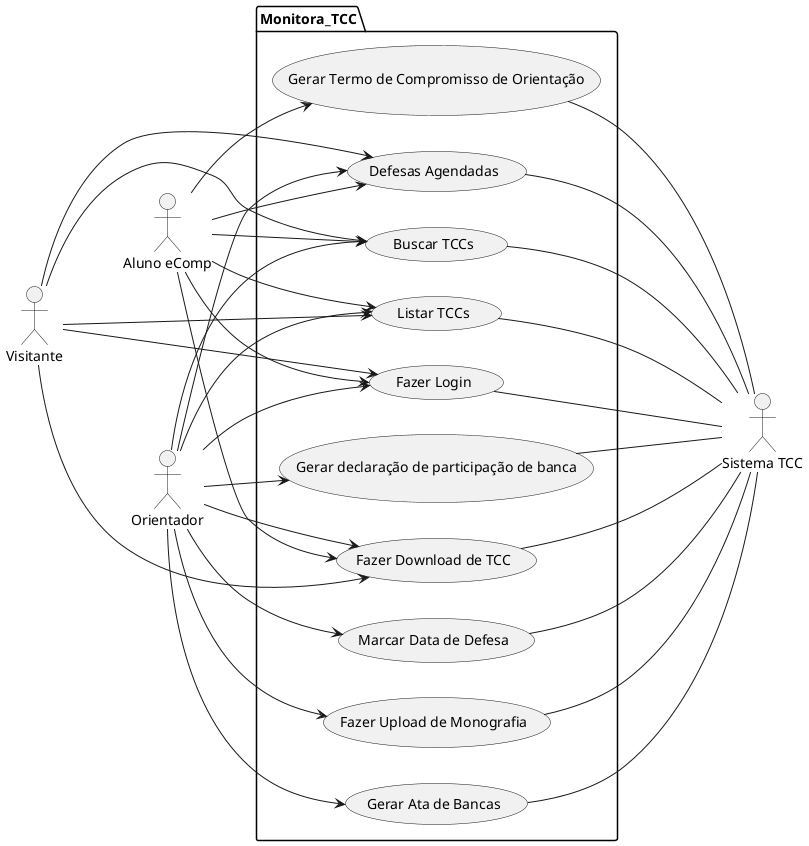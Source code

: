 @startuml casosdeuso
left to right direction

"Visitante" as Visit
"Orientador" as Prof
"Aluno eComp" as Aluno

"Sistema TCC" as Sist

package Monitora_TCC {
"Gerar declaração de participação de banca" as (Participacao)
"Listar TCCs" as (Listar)
"Buscar TCCs" as (Buscar)
"Fazer Download de TCC" as (Download)
"Fazer Login" as (Login)
"Marcar Data de Defesa" as (Data)
"Fazer Upload de Monografia" as (Upload)
"Gerar Ata de Bancas" as (Atas)
"Defesas Agendadas" as (Agendar)
"Gerar Termo de Compromisso de Orientação" as (Compromisso)
}

:Prof: --> (Listar)
:Prof: --> (Download)
:Prof: --> (Buscar)
:Prof: --> (Participacao)
:Prof: --> (Upload)
:Prof: --> (Atas)
:Prof: --> (Data)
:Prof: --> (Login)
:Prof: --> (Agendar)

:Aluno: --> (Listar)
:Aluno: --> (Download)
:Aluno: --> (Agendar)
:Aluno: --> (Buscar)
:Aluno: --> (Login)
:Aluno: --> (Compromisso)

:Visit: ---> (Listar)
:Visit: ---> (Download)
:Visit: ---> (Agendar)
:Visit: ---> (Login)
:Visit: ---> (Buscar)

(Participacao) --- :Sist:
(Upload) --- :Sist:
(Listar) --- :Sist:
(Download) --- :Sist:
(Compromisso) --- :Sist:
(Agendar) --- :Sist:
(Atas) --- :Sist:
(Data) --- :Sist:
(Login) --- :Sist:
(Buscar) --- :Sist:

@enduml
